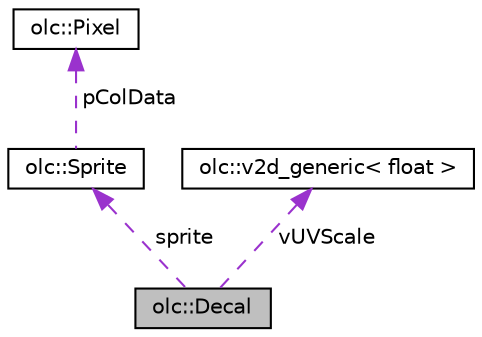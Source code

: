 digraph "olc::Decal"
{
 // LATEX_PDF_SIZE
  edge [fontname="Helvetica",fontsize="10",labelfontname="Helvetica",labelfontsize="10"];
  node [fontname="Helvetica",fontsize="10",shape=record];
  Node1 [label="olc::Decal",height=0.2,width=0.4,color="black", fillcolor="grey75", style="filled", fontcolor="black",tooltip=" "];
  Node2 -> Node1 [dir="back",color="darkorchid3",fontsize="10",style="dashed",label=" sprite" ,fontname="Helvetica"];
  Node2 [label="olc::Sprite",height=0.2,width=0.4,color="black", fillcolor="white", style="filled",URL="$classolc_1_1_sprite.html",tooltip=" "];
  Node3 -> Node2 [dir="back",color="darkorchid3",fontsize="10",style="dashed",label=" pColData" ,fontname="Helvetica"];
  Node3 [label="olc::Pixel",height=0.2,width=0.4,color="black", fillcolor="white", style="filled",URL="$structolc_1_1_pixel.html",tooltip=" "];
  Node4 -> Node1 [dir="back",color="darkorchid3",fontsize="10",style="dashed",label=" vUVScale" ,fontname="Helvetica"];
  Node4 [label="olc::v2d_generic\< float \>",height=0.2,width=0.4,color="black", fillcolor="white", style="filled",URL="$structolc_1_1v2d__generic.html",tooltip=" "];
}
